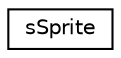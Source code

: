 digraph "Graphical Class Hierarchy"
{
 // LATEX_PDF_SIZE
  edge [fontname="Helvetica",fontsize="10",labelfontname="Helvetica",labelfontsize="10"];
  node [fontname="Helvetica",fontsize="10",shape=record];
  rankdir="LR";
  Node0 [label="sSprite",height=0.2,width=0.4,color="black", fillcolor="white", style="filled",URL="$structsSprite.html",tooltip="Sprite (on change update SSPRITE_* in define.h)"];
}
